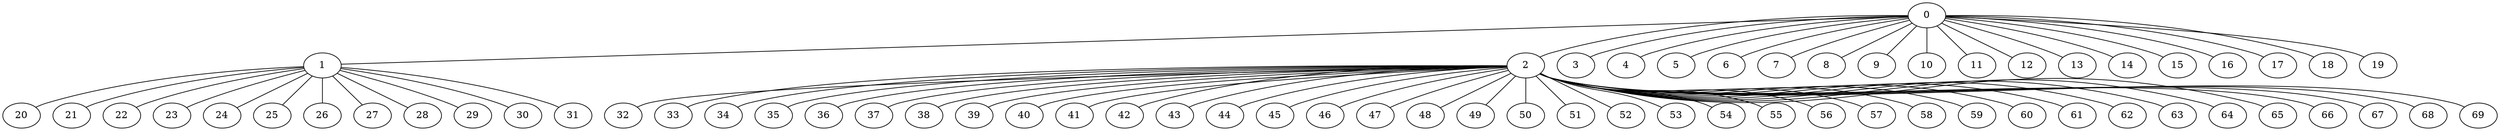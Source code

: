 
graph graphname {
    0 -- 1
0 -- 2
0 -- 3
0 -- 4
0 -- 5
0 -- 6
0 -- 7
0 -- 8
0 -- 9
0 -- 10
0 -- 11
0 -- 12
0 -- 13
0 -- 14
0 -- 15
0 -- 16
0 -- 17
0 -- 18
0 -- 19
1 -- 20
1 -- 21
1 -- 22
1 -- 23
1 -- 24
1 -- 25
1 -- 26
1 -- 27
1 -- 28
1 -- 29
1 -- 30
1 -- 31
2 -- 32
2 -- 33
2 -- 34
2 -- 35
2 -- 36
2 -- 37
2 -- 38
2 -- 39
2 -- 40
2 -- 41
2 -- 42
2 -- 43
2 -- 44
2 -- 45
2 -- 46
2 -- 47
2 -- 48
2 -- 49
2 -- 50
2 -- 51
2 -- 52
2 -- 53
2 -- 54
2 -- 55
2 -- 56
2 -- 57
2 -- 58
2 -- 59
2 -- 60
2 -- 61
2 -- 62
2 -- 63
2 -- 64
2 -- 65
2 -- 66
2 -- 67
2 -- 68
2 -- 69

}
